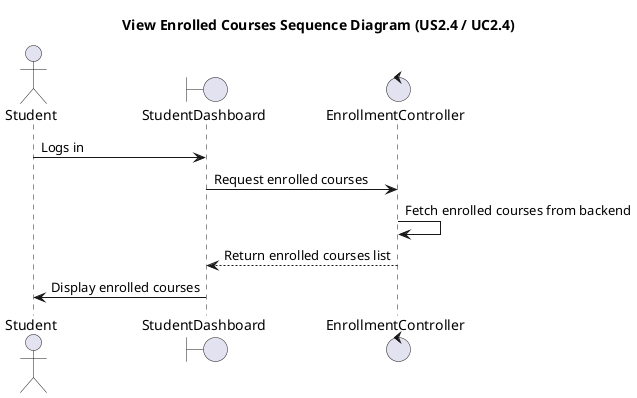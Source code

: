 @startuml ViewEnrolledCourses
title View Enrolled Courses Sequence Diagram (US2.4 / UC2.4)

actor Student
boundary StudentDashboard
control EnrollmentController

Student -> StudentDashboard : Logs in
StudentDashboard -> EnrollmentController : Request enrolled courses
EnrollmentController -> EnrollmentController : Fetch enrolled courses from backend
EnrollmentController --> StudentDashboard : Return enrolled courses list
StudentDashboard -> Student : Display enrolled courses

@enduml
